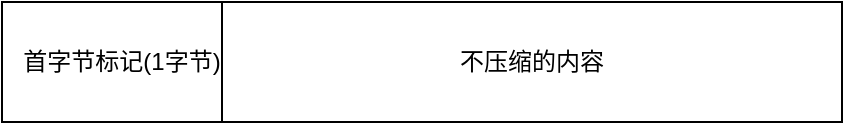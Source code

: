 <mxfile version="13.6.5" type="github"><diagram id="ehW79DGopFgo_uJ6fJzH" name="Page-1"><mxGraphModel dx="1331" dy="698" grid="1" gridSize="10" guides="1" tooltips="1" connect="1" arrows="1" fold="1" page="1" pageScale="1" pageWidth="827" pageHeight="1169" math="0" shadow="0"><root><mxCell id="0"/><mxCell id="1" parent="0"/><mxCell id="1_DVHKaSPl9K7Tx3N1KM-1" value="首字节标记(1字节)" style="rounded=0;whiteSpace=wrap;html=1;" vertex="1" parent="1"><mxGeometry x="170" y="290" width="120" height="60" as="geometry"/></mxCell><mxCell id="1_DVHKaSPl9K7Tx3N1KM-2" value="不压缩的内容" style="rounded=0;whiteSpace=wrap;html=1;" vertex="1" parent="1"><mxGeometry x="280" y="290" width="310" height="60" as="geometry"/></mxCell></root></mxGraphModel></diagram></mxfile>
